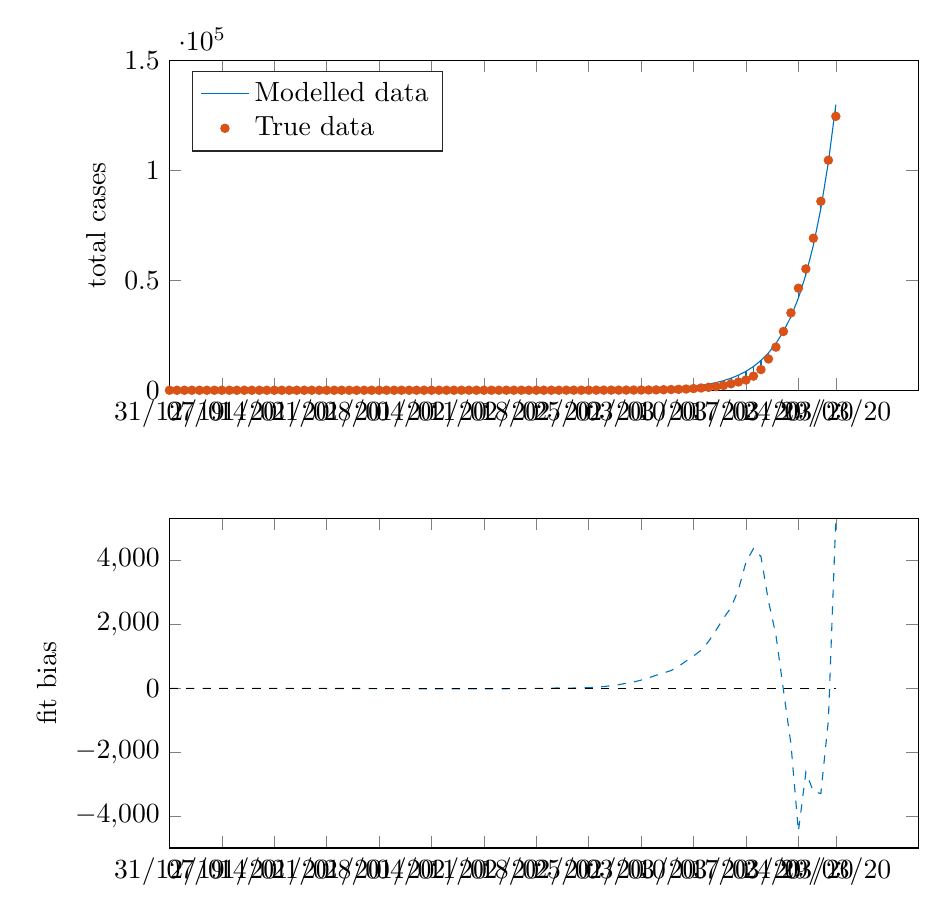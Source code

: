 % This file was created by matlab2tikz.
% Minimal pgfplots version: 1.3
%
\definecolor{mycolor1}{rgb}{0.0,0.447,0.741}%
\definecolor{mycolor2}{rgb}{0.85,0.325,0.098}%
%
\begin{tikzpicture}

\begin{axis}[%
width=9.509cm,
height=4.186cm,
at={(0cm,5.814cm)},
scale only axis,
xmin=0,
xmax=100,
xtick={0,7,14,21,28,35,42,49,56,63,70,77,84,89},
xticklabels={{31/12/19},{07/01/20},{14/01/20},{21/01/20},{28/01/20},{04/02/20},{11/02/20},{18/02/20},{25/02/20},{03/03/20},{10/03/20},{17/03/20},{24/03/20},{29/03/20}},
ymin=0,
ymax=150000,
ylabel={total cases},
legend style={at={(0.03,0.97)},anchor=north west,legend cell align=left,align=left,draw=white!15!black}
]
\addplot [color=mycolor1,solid]
  table[row sep=crcr]{%
0	0\\
1	0\\
2	0\\
3	0\\
4	0\\
5	0\\
6	0\\
7	0\\
8	0\\
9	0\\
10	0\\
11	0\\
12	0\\
13	0\\
14	0\\
15	0\\
16	0\\
17	0\\
18	0\\
19	0\\
20	0\\
21	0\\
22	0\\
23	0\\
24	0\\
25	0\\
26	0\\
27	0\\
28	0\\
29	0\\
30	0\\
31	0\\
32	0\\
33	0\\
34	1\\
35	1\\
36	1\\
37	1\\
38	1\\
39	2\\
40	2\\
41	3\\
42	3\\
43	4\\
44	5\\
45	6\\
46	8\\
47	10\\
48	12\\
49	15\\
50	19\\
51	24\\
52	30\\
53	38\\
54	48\\
55	60\\
56	75\\
57	94\\
58	117\\
59	147\\
60	184\\
61	231\\
62	290\\
63	364\\
64	456\\
65	571\\
66	716\\
67	898\\
68	1126\\
69	1412\\
70	1770\\
71	2219\\
72	2782\\
73	3488\\
74	4373\\
75	5483\\
76	6874\\
77	8619\\
78	10806\\
79	13547\\
80	16985\\
81	21294\\
82	26697\\
83	33471\\
84	41964\\
85	52612\\
86	65962\\
87	82698\\
88	103682\\
89	129989\\
};
\addlegendentry{Modelled data};

\addplot[only marks,mark=*,mark options={},mark size=1.5pt,color=mycolor2] plot table[row sep=crcr,]{%
0	0\\
1	0\\
2	0\\
3	0\\
4	0\\
5	0\\
6	0\\
7	0\\
8	0\\
9	0\\
10	0\\
11	0\\
12	0\\
13	0\\
14	0\\
15	0\\
16	0\\
17	0\\
18	0\\
19	0\\
20	0\\
21	1\\
22	1\\
23	1\\
24	1\\
25	2\\
26	2\\
27	5\\
28	5\\
29	5\\
30	5\\
31	6\\
32	7\\
33	8\\
34	11\\
35	11\\
36	11\\
37	12\\
38	12\\
39	12\\
40	12\\
41	12\\
42	13\\
43	13\\
44	14\\
45	15\\
46	15\\
47	15\\
48	15\\
49	15\\
50	15\\
51	15\\
52	16\\
53	35\\
54	35\\
55	35\\
56	53\\
57	53\\
58	59\\
59	60\\
60	66\\
61	69\\
62	89\\
63	103\\
64	125\\
65	159\\
66	233\\
67	338\\
68	433\\
69	554\\
70	754\\
71	1025\\
72	1312\\
73	1663\\
74	2174\\
75	2951\\
76	3774\\
77	4661\\
78	6427\\
79	9415\\
80	14250\\
81	19624\\
82	26747\\
83	35206\\
84	46442\\
85	55231\\
86	69194\\
87	85991\\
88	104686\\
89	124665\\
};
\addlegendentry{True data};

\addplot [color=mycolor1,solid,forget plot]
  table[row sep=crcr]{%
0	0\\
0	0\\
};
\addplot [color=mycolor1,solid,forget plot]
  table[row sep=crcr]{%
1	0\\
1	0\\
};
\addplot [color=mycolor1,solid,forget plot]
  table[row sep=crcr]{%
2	0\\
2	0\\
};
\addplot [color=mycolor1,solid,forget plot]
  table[row sep=crcr]{%
3	0\\
3	0\\
};
\addplot [color=mycolor1,solid,forget plot]
  table[row sep=crcr]{%
4	0\\
4	0\\
};
\addplot [color=mycolor1,solid,forget plot]
  table[row sep=crcr]{%
5	0\\
5	0\\
};
\addplot [color=mycolor1,solid,forget plot]
  table[row sep=crcr]{%
6	0\\
6	0\\
};
\addplot [color=mycolor1,solid,forget plot]
  table[row sep=crcr]{%
7	0\\
7	0\\
};
\addplot [color=mycolor1,solid,forget plot]
  table[row sep=crcr]{%
8	0\\
8	0\\
};
\addplot [color=mycolor1,solid,forget plot]
  table[row sep=crcr]{%
9	0\\
9	0\\
};
\addplot [color=mycolor1,solid,forget plot]
  table[row sep=crcr]{%
10	0\\
10	0\\
};
\addplot [color=mycolor1,solid,forget plot]
  table[row sep=crcr]{%
11	0\\
11	0\\
};
\addplot [color=mycolor1,solid,forget plot]
  table[row sep=crcr]{%
12	0\\
12	0\\
};
\addplot [color=mycolor1,solid,forget plot]
  table[row sep=crcr]{%
13	0\\
13	0\\
};
\addplot [color=mycolor1,solid,forget plot]
  table[row sep=crcr]{%
14	0\\
14	0\\
};
\addplot [color=mycolor1,solid,forget plot]
  table[row sep=crcr]{%
15	0\\
15	0\\
};
\addplot [color=mycolor1,solid,forget plot]
  table[row sep=crcr]{%
16	0\\
16	0\\
};
\addplot [color=mycolor1,solid,forget plot]
  table[row sep=crcr]{%
17	0\\
17	0\\
};
\addplot [color=mycolor1,solid,forget plot]
  table[row sep=crcr]{%
18	0\\
18	0\\
};
\addplot [color=mycolor1,solid,forget plot]
  table[row sep=crcr]{%
19	0\\
19	0\\
};
\addplot [color=mycolor1,solid,forget plot]
  table[row sep=crcr]{%
20	0\\
20	0\\
};
\addplot [color=mycolor1,solid,forget plot]
  table[row sep=crcr]{%
21	1\\
21	0\\
};
\addplot [color=mycolor1,solid,forget plot]
  table[row sep=crcr]{%
22	1\\
22	0\\
};
\addplot [color=mycolor1,solid,forget plot]
  table[row sep=crcr]{%
23	1\\
23	0\\
};
\addplot [color=mycolor1,solid,forget plot]
  table[row sep=crcr]{%
24	1\\
24	0\\
};
\addplot [color=mycolor1,solid,forget plot]
  table[row sep=crcr]{%
25	2\\
25	0\\
};
\addplot [color=mycolor1,solid,forget plot]
  table[row sep=crcr]{%
26	2\\
26	0\\
};
\addplot [color=mycolor1,solid,forget plot]
  table[row sep=crcr]{%
27	5\\
27	0\\
};
\addplot [color=mycolor1,solid,forget plot]
  table[row sep=crcr]{%
28	5\\
28	0\\
};
\addplot [color=mycolor1,solid,forget plot]
  table[row sep=crcr]{%
29	5\\
29	0\\
};
\addplot [color=mycolor1,solid,forget plot]
  table[row sep=crcr]{%
30	5\\
30	0\\
};
\addplot [color=mycolor1,solid,forget plot]
  table[row sep=crcr]{%
31	6\\
31	0\\
};
\addplot [color=mycolor1,solid,forget plot]
  table[row sep=crcr]{%
32	7\\
32	0\\
};
\addplot [color=mycolor1,solid,forget plot]
  table[row sep=crcr]{%
33	8\\
33	0\\
};
\addplot [color=mycolor1,solid,forget plot]
  table[row sep=crcr]{%
34	11\\
34	1\\
};
\addplot [color=mycolor1,solid,forget plot]
  table[row sep=crcr]{%
35	11\\
35	1\\
};
\addplot [color=mycolor1,solid,forget plot]
  table[row sep=crcr]{%
36	11\\
36	1\\
};
\addplot [color=mycolor1,solid,forget plot]
  table[row sep=crcr]{%
37	12\\
37	1\\
};
\addplot [color=mycolor1,solid,forget plot]
  table[row sep=crcr]{%
38	12\\
38	1\\
};
\addplot [color=mycolor1,solid,forget plot]
  table[row sep=crcr]{%
39	12\\
39	2\\
};
\addplot [color=mycolor1,solid,forget plot]
  table[row sep=crcr]{%
40	12\\
40	2\\
};
\addplot [color=mycolor1,solid,forget plot]
  table[row sep=crcr]{%
41	12\\
41	3\\
};
\addplot [color=mycolor1,solid,forget plot]
  table[row sep=crcr]{%
42	13\\
42	3\\
};
\addplot [color=mycolor1,solid,forget plot]
  table[row sep=crcr]{%
43	13\\
43	4\\
};
\addplot [color=mycolor1,solid,forget plot]
  table[row sep=crcr]{%
44	14\\
44	5\\
};
\addplot [color=mycolor1,solid,forget plot]
  table[row sep=crcr]{%
45	15\\
45	6\\
};
\addplot [color=mycolor1,solid,forget plot]
  table[row sep=crcr]{%
46	15\\
46	8\\
};
\addplot [color=mycolor1,solid,forget plot]
  table[row sep=crcr]{%
47	15\\
47	10\\
};
\addplot [color=mycolor1,solid,forget plot]
  table[row sep=crcr]{%
48	15\\
48	12\\
};
\addplot [color=mycolor1,solid,forget plot]
  table[row sep=crcr]{%
49	15\\
49	15\\
};
\addplot [color=mycolor1,solid,forget plot]
  table[row sep=crcr]{%
50	15\\
50	19\\
};
\addplot [color=mycolor1,solid,forget plot]
  table[row sep=crcr]{%
51	15\\
51	24\\
};
\addplot [color=mycolor1,solid,forget plot]
  table[row sep=crcr]{%
52	16\\
52	30\\
};
\addplot [color=mycolor1,solid,forget plot]
  table[row sep=crcr]{%
53	35\\
53	38\\
};
\addplot [color=mycolor1,solid,forget plot]
  table[row sep=crcr]{%
54	35\\
54	48\\
};
\addplot [color=mycolor1,solid,forget plot]
  table[row sep=crcr]{%
55	35\\
55	60\\
};
\addplot [color=mycolor1,solid,forget plot]
  table[row sep=crcr]{%
56	53\\
56	75\\
};
\addplot [color=mycolor1,solid,forget plot]
  table[row sep=crcr]{%
57	53\\
57	94\\
};
\addplot [color=mycolor1,solid,forget plot]
  table[row sep=crcr]{%
58	59\\
58	117\\
};
\addplot [color=mycolor1,solid,forget plot]
  table[row sep=crcr]{%
59	60\\
59	147\\
};
\addplot [color=mycolor1,solid,forget plot]
  table[row sep=crcr]{%
60	66\\
60	184\\
};
\addplot [color=mycolor1,solid,forget plot]
  table[row sep=crcr]{%
61	69\\
61	231\\
};
\addplot [color=mycolor1,solid,forget plot]
  table[row sep=crcr]{%
62	89\\
62	290\\
};
\addplot [color=mycolor1,solid,forget plot]
  table[row sep=crcr]{%
63	103\\
63	364\\
};
\addplot [color=mycolor1,solid,forget plot]
  table[row sep=crcr]{%
64	125\\
64	456\\
};
\addplot [color=mycolor1,solid,forget plot]
  table[row sep=crcr]{%
65	159\\
65	571\\
};
\addplot [color=mycolor1,solid,forget plot]
  table[row sep=crcr]{%
66	233\\
66	716\\
};
\addplot [color=mycolor1,solid,forget plot]
  table[row sep=crcr]{%
67	338\\
67	898\\
};
\addplot [color=mycolor1,solid,forget plot]
  table[row sep=crcr]{%
68	433\\
68	1126\\
};
\addplot [color=mycolor1,solid,forget plot]
  table[row sep=crcr]{%
69	554\\
69	1412\\
};
\addplot [color=mycolor1,solid,forget plot]
  table[row sep=crcr]{%
70	754\\
70	1770\\
};
\addplot [color=mycolor1,solid,forget plot]
  table[row sep=crcr]{%
71	1025\\
71	2219\\
};
\addplot [color=mycolor1,solid,forget plot]
  table[row sep=crcr]{%
72	1312\\
72	2782\\
};
\addplot [color=mycolor1,solid,forget plot]
  table[row sep=crcr]{%
73	1663\\
73	3488\\
};
\addplot [color=mycolor1,solid,forget plot]
  table[row sep=crcr]{%
74	2174\\
74	4373\\
};
\addplot [color=mycolor1,solid,forget plot]
  table[row sep=crcr]{%
75	2951\\
75	5483\\
};
\addplot [color=mycolor1,solid,forget plot]
  table[row sep=crcr]{%
76	3774\\
76	6874\\
};
\addplot [color=mycolor1,solid,forget plot]
  table[row sep=crcr]{%
77	4661\\
77	8619\\
};
\addplot [color=mycolor1,solid,forget plot]
  table[row sep=crcr]{%
78	6427\\
78	10806\\
};
\addplot [color=mycolor1,solid,forget plot]
  table[row sep=crcr]{%
79	9415\\
79	13547\\
};
\addplot [color=mycolor1,solid,forget plot]
  table[row sep=crcr]{%
80	14250\\
80	16985\\
};
\addplot [color=mycolor1,solid,forget plot]
  table[row sep=crcr]{%
81	19624\\
81	21294\\
};
\addplot [color=mycolor1,solid,forget plot]
  table[row sep=crcr]{%
82	26747\\
82	26697\\
};
\addplot [color=mycolor1,solid,forget plot]
  table[row sep=crcr]{%
83	35206\\
83	33471\\
};
\addplot [color=mycolor1,solid,forget plot]
  table[row sep=crcr]{%
84	46442\\
84	41964\\
};
\addplot [color=mycolor1,solid,forget plot]
  table[row sep=crcr]{%
85	55231\\
85	52612\\
};
\addplot [color=mycolor1,solid,forget plot]
  table[row sep=crcr]{%
86	69194\\
86	65962\\
};
\addplot [color=mycolor1,solid,forget plot]
  table[row sep=crcr]{%
87	85991\\
87	82698\\
};
\addplot [color=mycolor1,solid,forget plot]
  table[row sep=crcr]{%
88	104686\\
88	103682\\
};
\addplot [color=mycolor1,solid,forget plot]
  table[row sep=crcr]{%
89	124665\\
89	129989\\
};
\end{axis}

\begin{axis}[%
width=9.509cm,
height=4.186cm,
at={(0cm,0cm)},
scale only axis,
xmin=0,
xmax=100,
xtick={0,7,14,21,28,35,42,49,56,63,70,77,84,89},
xticklabels={{31/12/19},{07/01/20},{14/01/20},{21/01/20},{28/01/20},{04/02/20},{11/02/20},{18/02/20},{25/02/20},{03/03/20},{10/03/20},{17/03/20},{24/03/20},{29/03/20}},
ymin=-5000,
ymax=5324,
ylabel={fit bias},
legend style={legend cell align=left,align=left,draw=white!15!black}
]
\addplot [color=mycolor1,dashed,forget plot]
  table[row sep=crcr]{%
0	0\\
1	0\\
2	0\\
3	0\\
4	0\\
5	0\\
6	0\\
7	0\\
8	0\\
9	0\\
10	0\\
11	0\\
12	0\\
13	0\\
14	0\\
15	0\\
16	0\\
17	0\\
18	0\\
19	0\\
20	0\\
21	-1\\
22	-1\\
23	-1\\
24	-1\\
25	-2\\
26	-2\\
27	-5\\
28	-5\\
29	-5\\
30	-5\\
31	-6\\
32	-7\\
33	-8\\
34	-10\\
35	-10\\
36	-10\\
37	-11\\
38	-11\\
39	-10\\
40	-10\\
41	-9\\
42	-10\\
43	-9\\
44	-9\\
45	-9\\
46	-7\\
47	-5\\
48	-3\\
49	0\\
50	4\\
51	9\\
52	14\\
53	3\\
54	13\\
55	25\\
56	22\\
57	41\\
58	58\\
59	87\\
60	118\\
61	162\\
62	201\\
63	261\\
64	331\\
65	412\\
66	483\\
67	560\\
68	693\\
69	858\\
70	1016\\
71	1194\\
72	1470\\
73	1825\\
74	2199\\
75	2532\\
76	3100\\
77	3958\\
78	4379\\
79	4132\\
80	2735\\
81	1670\\
82	-50\\
83	-1735\\
84	-4478\\
85	-2619\\
86	-3232\\
87	-3293\\
88	-1004\\
89	5324\\
};
\addplot [color=black,dashed,forget plot]
  table[row sep=crcr]{%
0	0\\
89	0\\
};
\end{axis}
\end{tikzpicture}%